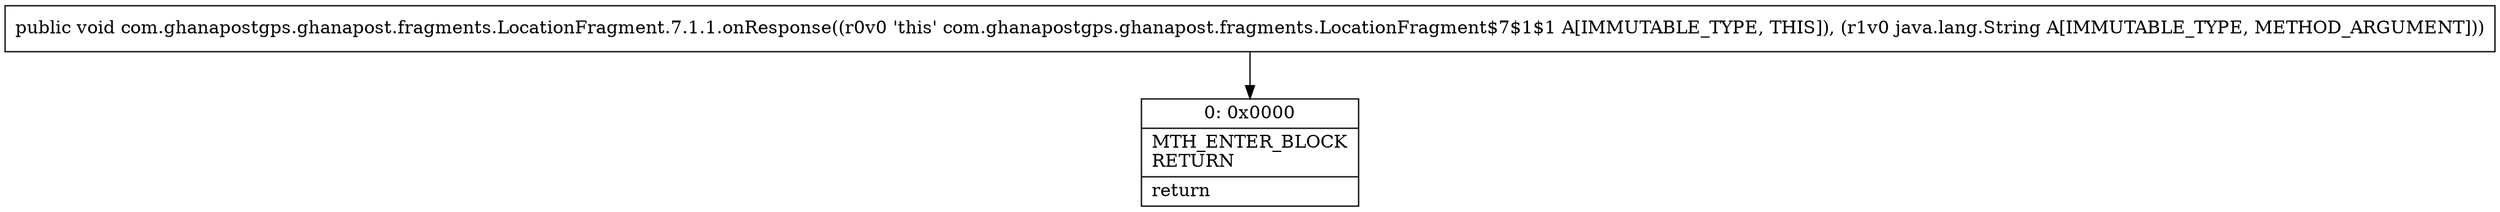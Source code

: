 digraph "CFG forcom.ghanapostgps.ghanapost.fragments.LocationFragment.7.1.1.onResponse(Ljava\/lang\/String;)V" {
Node_0 [shape=record,label="{0\:\ 0x0000|MTH_ENTER_BLOCK\lRETURN\l|return\l}"];
MethodNode[shape=record,label="{public void com.ghanapostgps.ghanapost.fragments.LocationFragment.7.1.1.onResponse((r0v0 'this' com.ghanapostgps.ghanapost.fragments.LocationFragment$7$1$1 A[IMMUTABLE_TYPE, THIS]), (r1v0 java.lang.String A[IMMUTABLE_TYPE, METHOD_ARGUMENT])) }"];
MethodNode -> Node_0;
}

